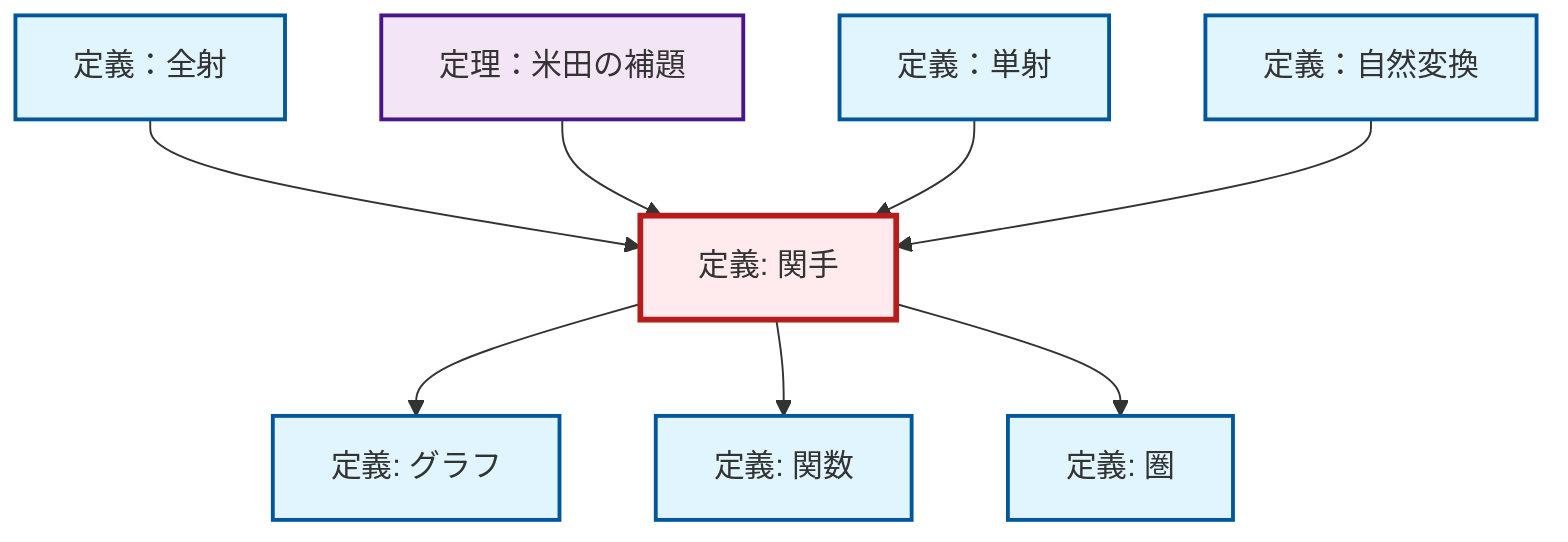 graph TD
    classDef definition fill:#e1f5fe,stroke:#01579b,stroke-width:2px
    classDef theorem fill:#f3e5f5,stroke:#4a148c,stroke-width:2px
    classDef axiom fill:#fff3e0,stroke:#e65100,stroke-width:2px
    classDef example fill:#e8f5e9,stroke:#1b5e20,stroke-width:2px
    classDef current fill:#ffebee,stroke:#b71c1c,stroke-width:3px
    def-epimorphism["定義：全射"]:::definition
    def-natural-transformation["定義：自然変換"]:::definition
    def-graph["定義: グラフ"]:::definition
    def-monomorphism["定義：単射"]:::definition
    def-functor["定義: 関手"]:::definition
    thm-yoneda["定理：米田の補題"]:::theorem
    def-category["定義: 圏"]:::definition
    def-function["定義: 関数"]:::definition
    def-epimorphism --> def-functor
    thm-yoneda --> def-functor
    def-monomorphism --> def-functor
    def-functor --> def-graph
    def-functor --> def-function
    def-functor --> def-category
    def-natural-transformation --> def-functor
    class def-functor current